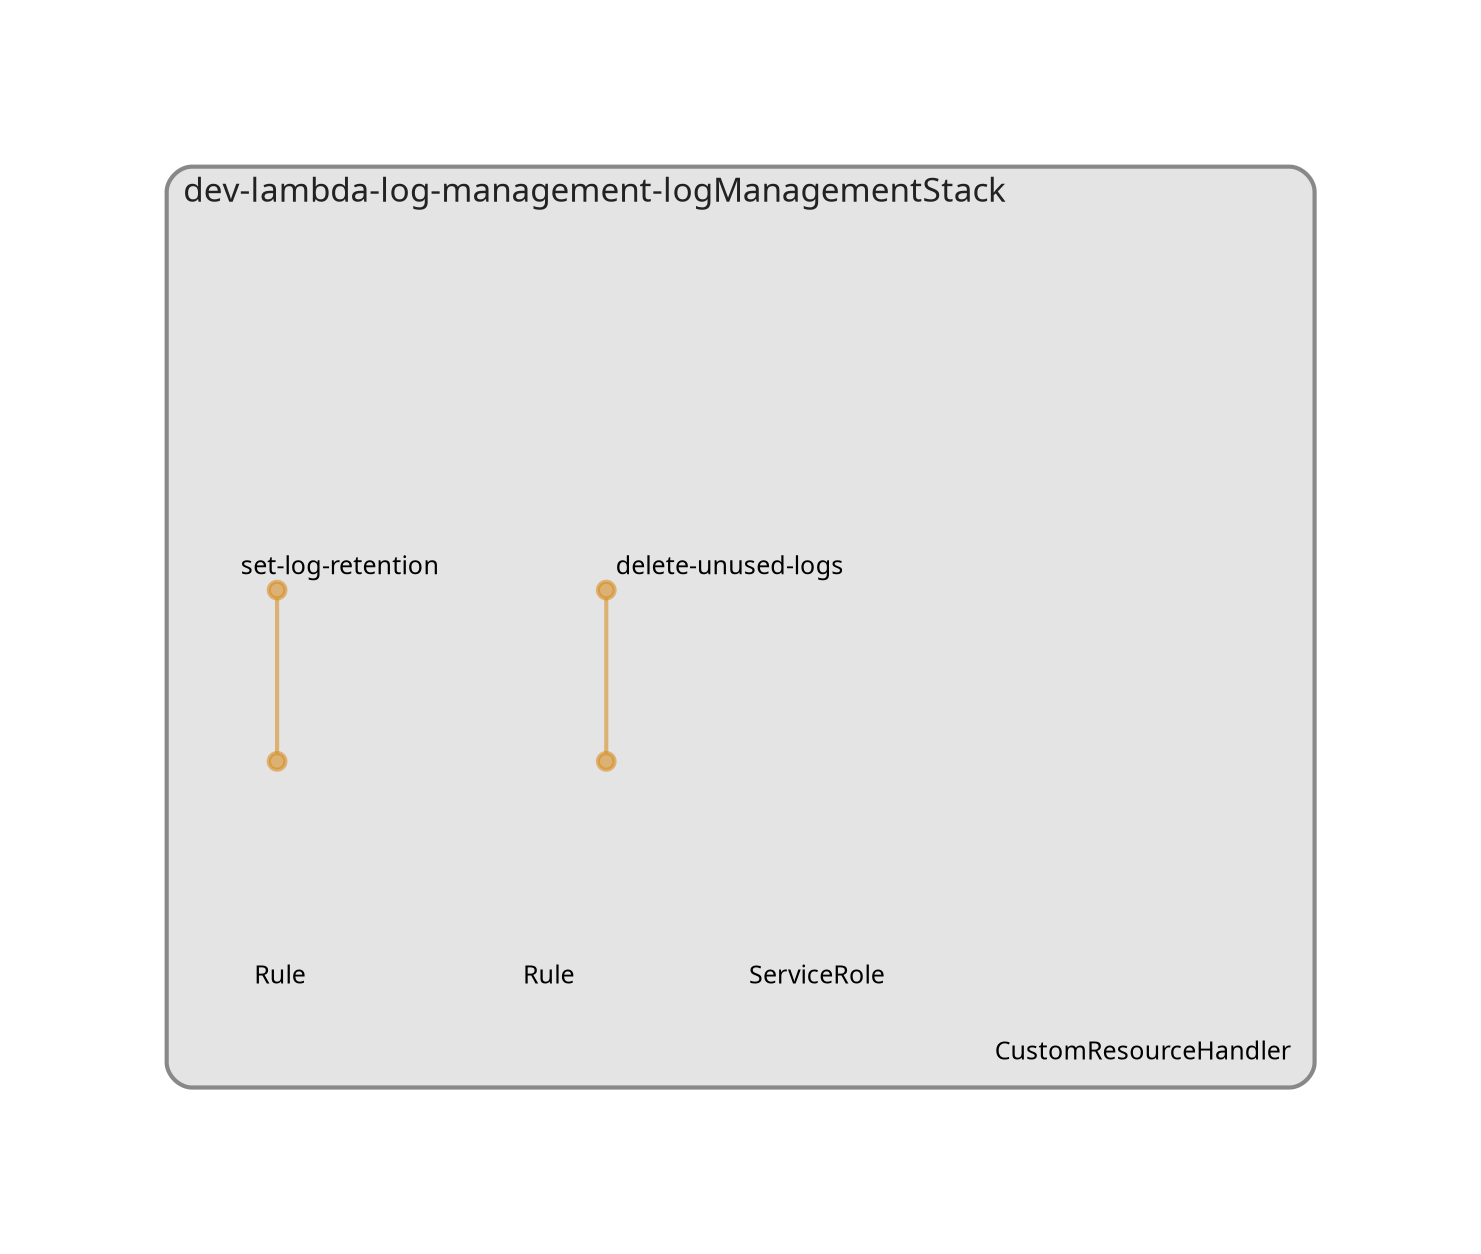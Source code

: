 digraph "Diagram" {
  splines = "ortho";
  pad = "1.0";
  nodesep = "0.60";
  ranksep = "0.75";
  fontname = "Sans-Serif";
  fontsize = "15";
  dpi = "200";
  rankdir = "BT";
  compound = "true";
  fontcolor = "#222222";
  edge [
    color = "#D5871488",
    penwidth = 2,
    arrowhead = "dot",
    arrowtail = "dot",
  ];
  node [
    shape = "box",
    style = "rounded",
    fixedsize = true,
    width = 1.7,
    height = 1.7,
    labelloc = "c",
    imagescale = true,
    fontname = "Sans-Serif",
    fontsize = 8,
    margin = 8,
  ];
  subgraph "dev-lambda-log-management-logManagementStack" {
    subgraph "cluster-SubGraph.dev-lambda-log-management-logManagementStack" {
      graph [
        label = "dev-lambda-log-management-logManagementStack",
        labelloc = "b",
        labeljust = "l",
        margin = "10",
        fontsize = "16",
        penwidth = "2",
        pencolor = "#888888",
        style = "filled,rounded",
        fillcolor = "#e4e4e4",
      ];
      "dev-lambda-log-management-logManagementStack/CustomResourceHandler" [
        label = "\nCustomResourceHandler",
        fontsize = 12,
        image = "/Users/rosscoundon/Documents/GitHub/serverless-lambda-log-management/node_modules/cdk-dia/icons/aws/Service/Arch_Compute/64/Arch_AWS-Lambda_64@5x.png",
        imagescale = "true",
        imagepos = "tc",
        penwidth = "0",
        shape = "node",
        fixedsize = "true",
        labelloc = "b",
        width = 2,
        height = 2.4819999999999998,
      ];
      "dev-lambda-log-management-logManagementStack/delete-unused-logs" [
        label = " delete-unused-logs",
        fontsize = 12,
        image = "/Users/rosscoundon/Documents/GitHub/serverless-lambda-log-management/node_modules/cdk-dia/icons/aws/Service/Arch_Compute/64/Arch_AWS-Lambda_64@5x.png",
        imagescale = "true",
        imagepos = "tc",
        penwidth = "0",
        shape = "node",
        fixedsize = "true",
        labelloc = "b",
        width = 2,
        height = 2.266,
      ];
      "dev-lambda-log-management-logManagementStack/set-log-retention" [
        label = " set-log-retention",
        fontsize = 12,
        image = "/Users/rosscoundon/Documents/GitHub/serverless-lambda-log-management/node_modules/cdk-dia/icons/aws/Service/Arch_Compute/64/Arch_AWS-Lambda_64@5x.png",
        imagescale = "true",
        imagepos = "tc",
        penwidth = "0",
        shape = "node",
        fixedsize = "true",
        labelloc = "b",
        width = 2,
        height = 2.266,
      ];
      "dev-lambda-log-management-logManagementStack/LogRetentionaae0aa3c5b4d4f87b02d85b201efdd8a/ServiceRole" [
        label = " ServiceRole",
        fontsize = 12,
        image = "/Users/rosscoundon/Documents/GitHub/serverless-lambda-log-management/node_modules/cdk-dia/icons/aws/Service/Arch_Security-Identity-Compliance/64/Arch_AWS-Identity-and-Access-Management_64@5x.png",
        imagescale = "true",
        imagepos = "tc",
        penwidth = "0",
        shape = "node",
        fixedsize = "true",
        labelloc = "b",
        width = 1.2,
        height = 1.466,
      ];
      "dev-lambda-log-management-logManagementStack/log-group-deletion-cron/Rule" [
        label = " Rule",
        fontsize = 12,
        image = "/Users/rosscoundon/Documents/GitHub/serverless-lambda-log-management/node_modules/cdk-dia/icons/aws/Service/Arch_App-Integration/Arch_64/Arch_Amazon-EventBridge_64@5x.png",
        imagescale = "true",
        imagepos = "tc",
        penwidth = "0",
        shape = "node",
        fixedsize = "true",
        labelloc = "b",
        width = 1.2,
        height = 1.466,
      ];
      "dev-lambda-log-management-logManagementStack/log-group-retention-cron/Rule" [
        label = " Rule",
        fontsize = 12,
        image = "/Users/rosscoundon/Documents/GitHub/serverless-lambda-log-management/node_modules/cdk-dia/icons/aws/Service/Arch_App-Integration/Arch_64/Arch_Amazon-EventBridge_64@5x.png",
        imagescale = "true",
        imagepos = "tc",
        penwidth = "0",
        shape = "node",
        fixedsize = "true",
        labelloc = "b",
        width = 1.2,
        height = 1.466,
      ];
    }
  }
  "dev-lambda-log-management-logManagementStack/log-group-deletion-cron/Rule" -> "dev-lambda-log-management-logManagementStack/delete-unused-logs" [
    dir = "both",
  ];
  "dev-lambda-log-management-logManagementStack/log-group-retention-cron/Rule" -> "dev-lambda-log-management-logManagementStack/set-log-retention" [
    dir = "both",
  ];
}